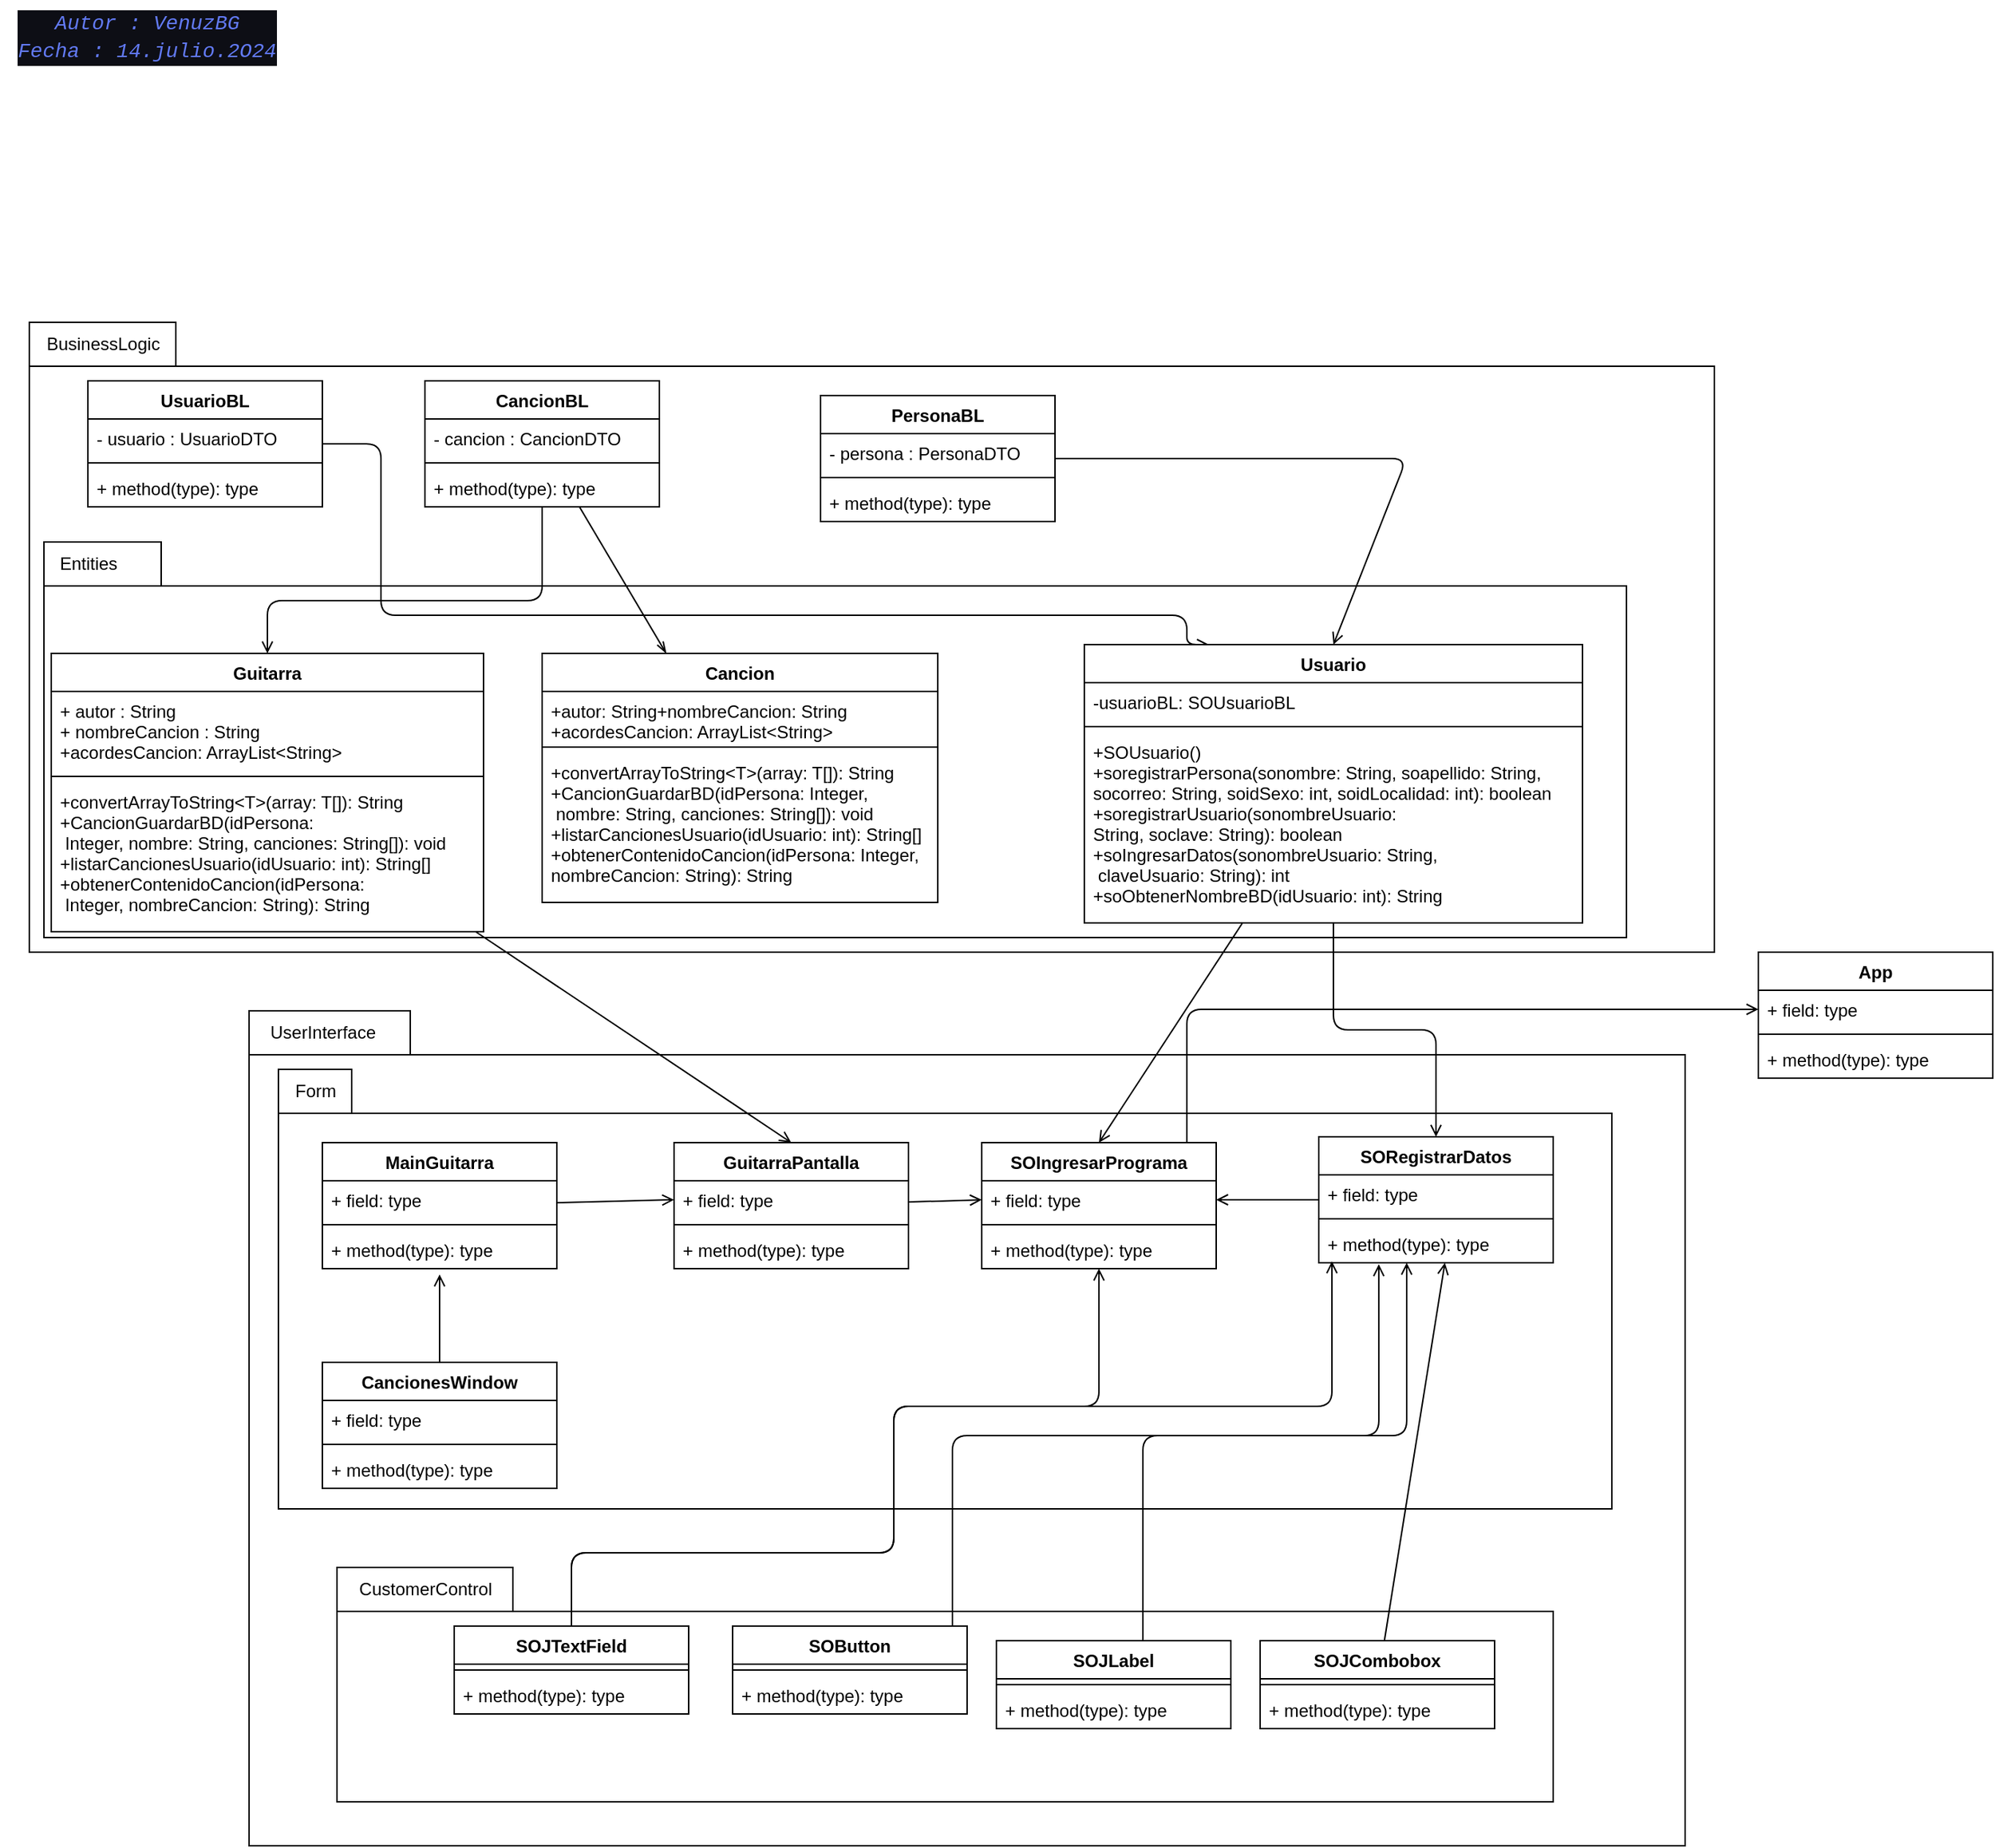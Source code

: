 <mxfile>
    <diagram id="nzJRSNeg6fx5WKvBo9f4" name="Page-1">
        <mxGraphModel dx="4031" dy="1334" grid="1" gridSize="10" guides="1" tooltips="1" connect="1" arrows="1" fold="1" page="1" pageScale="1" pageWidth="850" pageHeight="1100" math="0" shadow="0">
            <root>
                <mxCell id="0"/>
                <mxCell id="1" parent="0"/>
                <mxCell id="249" value="" style="shape=folder;fontStyle=1;tabWidth=110;tabHeight=30;tabPosition=left;html=1;boundedLbl=1;" parent="1" vertex="1">
                    <mxGeometry x="-850" y="990" width="980" height="570" as="geometry"/>
                </mxCell>
                <mxCell id="247" value="" style="shape=folder;fontStyle=1;tabWidth=120;tabHeight=30;tabPosition=left;html=1;boundedLbl=1;" parent="1" vertex="1">
                    <mxGeometry x="-790" y="1370" width="830" height="160" as="geometry"/>
                </mxCell>
                <mxCell id="244" value="" style="shape=folder;fontStyle=1;spacingTop=10;tabWidth=50;tabHeight=30;tabPosition=left;html=1;" parent="1" vertex="1">
                    <mxGeometry x="-830" y="1030" width="910" height="300" as="geometry"/>
                </mxCell>
                <mxCell id="181" value="" style="shape=folder;fontStyle=1;tabWidth=100;tabHeight=30;tabPosition=left;html=1;boundedLbl=1;" parent="1" vertex="1">
                    <mxGeometry x="-1000" y="520" width="1150" height="430" as="geometry"/>
                </mxCell>
                <mxCell id="179" value="" style="shape=folder;fontStyle=1;tabWidth=80;tabHeight=30;tabPosition=left;html=1;boundedLbl=1;" parent="1" vertex="1">
                    <mxGeometry x="-990" y="670" width="1080" height="270" as="geometry"/>
                </mxCell>
                <mxCell id="178" style="edgeStyle=orthogonalEdgeStyle;html=1;entryX=0.25;entryY=0;entryDx=0;entryDy=0;endArrow=open;endFill=0;" parent="1" source="147" target="162" edge="1">
                    <mxGeometry relative="1" as="geometry">
                        <Array as="points">
                            <mxPoint x="-760" y="603"/>
                            <mxPoint x="-760" y="720"/>
                            <mxPoint x="-210" y="720"/>
                        </Array>
                    </mxGeometry>
                </mxCell>
                <mxCell id="147" value="UsuarioBL" style="swimlane;fontStyle=1;align=center;verticalAlign=top;childLayout=stackLayout;horizontal=1;startSize=26;horizontalStack=0;resizeParent=1;resizeParentMax=0;resizeLast=0;collapsible=1;marginBottom=0;" parent="1" vertex="1">
                    <mxGeometry x="-960" y="560" width="160" height="86" as="geometry"/>
                </mxCell>
                <mxCell id="148" value="- usuario : UsuarioDTO" style="text;strokeColor=none;fillColor=none;align=left;verticalAlign=top;spacingLeft=4;spacingRight=4;overflow=hidden;rotatable=0;points=[[0,0.5],[1,0.5]];portConstraint=eastwest;" parent="147" vertex="1">
                    <mxGeometry y="26" width="160" height="26" as="geometry"/>
                </mxCell>
                <mxCell id="149" value="" style="line;strokeWidth=1;fillColor=none;align=left;verticalAlign=middle;spacingTop=-1;spacingLeft=3;spacingRight=3;rotatable=0;labelPosition=right;points=[];portConstraint=eastwest;strokeColor=inherit;" parent="147" vertex="1">
                    <mxGeometry y="52" width="160" height="8" as="geometry"/>
                </mxCell>
                <mxCell id="150" value="+ method(type): type" style="text;strokeColor=none;fillColor=none;align=left;verticalAlign=top;spacingLeft=4;spacingRight=4;overflow=hidden;rotatable=0;points=[[0,0.5],[1,0.5]];portConstraint=eastwest;" parent="147" vertex="1">
                    <mxGeometry y="60" width="160" height="26" as="geometry"/>
                </mxCell>
                <mxCell id="175" style="edgeStyle=none;html=1;endArrow=openThin;endFill=0;" parent="1" source="151" target="170" edge="1">
                    <mxGeometry relative="1" as="geometry"/>
                </mxCell>
                <mxCell id="177" style="edgeStyle=orthogonalEdgeStyle;html=1;entryX=0.5;entryY=0;entryDx=0;entryDy=0;endArrow=open;endFill=0;" parent="1" source="151" target="166" edge="1">
                    <mxGeometry relative="1" as="geometry">
                        <Array as="points">
                            <mxPoint x="-650" y="710"/>
                            <mxPoint x="-837" y="710"/>
                        </Array>
                    </mxGeometry>
                </mxCell>
                <mxCell id="151" value="CancionBL" style="swimlane;fontStyle=1;align=center;verticalAlign=top;childLayout=stackLayout;horizontal=1;startSize=26;horizontalStack=0;resizeParent=1;resizeParentMax=0;resizeLast=0;collapsible=1;marginBottom=0;" parent="1" vertex="1">
                    <mxGeometry x="-730" y="560" width="160" height="86" as="geometry"/>
                </mxCell>
                <mxCell id="152" value="- cancion : CancionDTO" style="text;strokeColor=none;fillColor=none;align=left;verticalAlign=top;spacingLeft=4;spacingRight=4;overflow=hidden;rotatable=0;points=[[0,0.5],[1,0.5]];portConstraint=eastwest;" parent="151" vertex="1">
                    <mxGeometry y="26" width="160" height="26" as="geometry"/>
                </mxCell>
                <mxCell id="153" value="" style="line;strokeWidth=1;fillColor=none;align=left;verticalAlign=middle;spacingTop=-1;spacingLeft=3;spacingRight=3;rotatable=0;labelPosition=right;points=[];portConstraint=eastwest;strokeColor=inherit;" parent="151" vertex="1">
                    <mxGeometry y="52" width="160" height="8" as="geometry"/>
                </mxCell>
                <mxCell id="154" value="+ method(type): type" style="text;strokeColor=none;fillColor=none;align=left;verticalAlign=top;spacingLeft=4;spacingRight=4;overflow=hidden;rotatable=0;points=[[0,0.5],[1,0.5]];portConstraint=eastwest;" parent="151" vertex="1">
                    <mxGeometry y="60" width="160" height="26" as="geometry"/>
                </mxCell>
                <mxCell id="176" style="edgeStyle=none;html=1;entryX=0.5;entryY=0;entryDx=0;entryDy=0;endArrow=open;endFill=0;" parent="1" source="155" target="162" edge="1">
                    <mxGeometry relative="1" as="geometry">
                        <Array as="points">
                            <mxPoint x="-60" y="613"/>
                        </Array>
                    </mxGeometry>
                </mxCell>
                <mxCell id="155" value="PersonaBL" style="swimlane;fontStyle=1;align=center;verticalAlign=top;childLayout=stackLayout;horizontal=1;startSize=26;horizontalStack=0;resizeParent=1;resizeParentMax=0;resizeLast=0;collapsible=1;marginBottom=0;" parent="1" vertex="1">
                    <mxGeometry x="-460" y="570" width="160" height="86" as="geometry"/>
                </mxCell>
                <mxCell id="156" value="- persona : PersonaDTO" style="text;strokeColor=none;fillColor=none;align=left;verticalAlign=top;spacingLeft=4;spacingRight=4;overflow=hidden;rotatable=0;points=[[0,0.5],[1,0.5]];portConstraint=eastwest;" parent="155" vertex="1">
                    <mxGeometry y="26" width="160" height="26" as="geometry"/>
                </mxCell>
                <mxCell id="157" value="" style="line;strokeWidth=1;fillColor=none;align=left;verticalAlign=middle;spacingTop=-1;spacingLeft=3;spacingRight=3;rotatable=0;labelPosition=right;points=[];portConstraint=eastwest;strokeColor=inherit;" parent="155" vertex="1">
                    <mxGeometry y="52" width="160" height="8" as="geometry"/>
                </mxCell>
                <mxCell id="158" value="+ method(type): type" style="text;strokeColor=none;fillColor=none;align=left;verticalAlign=top;spacingLeft=4;spacingRight=4;overflow=hidden;rotatable=0;points=[[0,0.5],[1,0.5]];portConstraint=eastwest;" parent="155" vertex="1">
                    <mxGeometry y="60" width="160" height="26" as="geometry"/>
                </mxCell>
                <mxCell id="201" style="html=1;entryX=0.5;entryY=0;entryDx=0;entryDy=0;endArrow=open;endFill=0;" parent="1" source="162" target="197" edge="1">
                    <mxGeometry relative="1" as="geometry"/>
                </mxCell>
                <mxCell id="230" style="edgeStyle=orthogonalEdgeStyle;html=1;entryX=0.5;entryY=0;entryDx=0;entryDy=0;endArrow=open;endFill=0;" parent="1" source="162" target="225" edge="1">
                    <mxGeometry relative="1" as="geometry"/>
                </mxCell>
                <mxCell id="162" value="Usuario" style="swimlane;fontStyle=1;align=center;verticalAlign=top;childLayout=stackLayout;horizontal=1;startSize=26;horizontalStack=0;resizeParent=1;resizeParentMax=0;resizeLast=0;collapsible=1;marginBottom=0;" parent="1" vertex="1">
                    <mxGeometry x="-280" y="740" width="340" height="190" as="geometry"/>
                </mxCell>
                <mxCell id="163" value="-usuarioBL: SOUsuarioBL" style="text;strokeColor=none;fillColor=none;align=left;verticalAlign=top;spacingLeft=4;spacingRight=4;overflow=hidden;rotatable=0;points=[[0,0.5],[1,0.5]];portConstraint=eastwest;" parent="162" vertex="1">
                    <mxGeometry y="26" width="340" height="26" as="geometry"/>
                </mxCell>
                <mxCell id="164" value="" style="line;strokeWidth=1;fillColor=none;align=left;verticalAlign=middle;spacingTop=-1;spacingLeft=3;spacingRight=3;rotatable=0;labelPosition=right;points=[];portConstraint=eastwest;strokeColor=inherit;" parent="162" vertex="1">
                    <mxGeometry y="52" width="340" height="8" as="geometry"/>
                </mxCell>
                <mxCell id="165" value="+SOUsuario()&#10;+soregistrarPersona(sonombre: String, soapellido: String, &#10;socorreo: String, soidSexo: int, soidLocalidad: int): boolean&#10;+soregistrarUsuario(sonombreUsuario: &#10;String, soclave: String): boolean&#10;+soIngresarDatos(sonombreUsuario: String,&#10; claveUsuario: String): int&#10;+soObtenerNombreBD(idUsuario: int): String" style="text;strokeColor=none;fillColor=none;align=left;verticalAlign=top;spacingLeft=4;spacingRight=4;overflow=hidden;rotatable=0;points=[[0,0.5],[1,0.5]];portConstraint=eastwest;" parent="162" vertex="1">
                    <mxGeometry y="60" width="340" height="130" as="geometry"/>
                </mxCell>
                <mxCell id="203" style="edgeStyle=none;html=1;entryX=0.5;entryY=0;entryDx=0;entryDy=0;endArrow=open;endFill=0;" parent="1" source="166" target="189" edge="1">
                    <mxGeometry relative="1" as="geometry"/>
                </mxCell>
                <mxCell id="166" value="Guitarra" style="swimlane;fontStyle=1;align=center;verticalAlign=top;childLayout=stackLayout;horizontal=1;startSize=26;horizontalStack=0;resizeParent=1;resizeParentMax=0;resizeLast=0;collapsible=1;marginBottom=0;" parent="1" vertex="1">
                    <mxGeometry x="-985" y="746" width="295" height="190" as="geometry"/>
                </mxCell>
                <mxCell id="167" value="+ autor : String&#10;+ nombreCancion : String&#10;+acordesCancion: ArrayList&lt;String&gt; " style="text;strokeColor=none;fillColor=none;align=left;verticalAlign=top;spacingLeft=4;spacingRight=4;overflow=hidden;rotatable=0;points=[[0,0.5],[1,0.5]];portConstraint=eastwest;" parent="166" vertex="1">
                    <mxGeometry y="26" width="295" height="54" as="geometry"/>
                </mxCell>
                <mxCell id="168" value="" style="line;strokeWidth=1;fillColor=none;align=left;verticalAlign=middle;spacingTop=-1;spacingLeft=3;spacingRight=3;rotatable=0;labelPosition=right;points=[];portConstraint=eastwest;strokeColor=inherit;" parent="166" vertex="1">
                    <mxGeometry y="80" width="295" height="8" as="geometry"/>
                </mxCell>
                <mxCell id="169" value="+convertArrayToString&lt;T&gt;(array: T[]): String&#10;+CancionGuardarBD(idPersona:&#10; Integer, nombre: String, canciones: String[]): void&#10;+listarCancionesUsuario(idUsuario: int): String[]&#10;+obtenerContenidoCancion(idPersona:&#10; Integer, nombreCancion: String): String" style="text;strokeColor=none;fillColor=none;align=left;verticalAlign=top;spacingLeft=4;spacingRight=4;overflow=hidden;rotatable=0;points=[[0,0.5],[1,0.5]];portConstraint=eastwest;" parent="166" vertex="1">
                    <mxGeometry y="88" width="295" height="102" as="geometry"/>
                </mxCell>
                <mxCell id="170" value="Cancion" style="swimlane;fontStyle=1;align=center;verticalAlign=top;childLayout=stackLayout;horizontal=1;startSize=26;horizontalStack=0;resizeParent=1;resizeParentMax=0;resizeLast=0;collapsible=1;marginBottom=0;" parent="1" vertex="1">
                    <mxGeometry x="-650" y="746" width="270" height="170" as="geometry"/>
                </mxCell>
                <mxCell id="171" value="+autor: String+nombreCancion: String&#10;+acordesCancion: ArrayList&lt;String&gt;" style="text;strokeColor=none;fillColor=none;align=left;verticalAlign=top;spacingLeft=4;spacingRight=4;overflow=hidden;rotatable=0;points=[[0,0.5],[1,0.5]];portConstraint=eastwest;" parent="170" vertex="1">
                    <mxGeometry y="26" width="270" height="34" as="geometry"/>
                </mxCell>
                <mxCell id="172" value="" style="line;strokeWidth=1;fillColor=none;align=left;verticalAlign=middle;spacingTop=-1;spacingLeft=3;spacingRight=3;rotatable=0;labelPosition=right;points=[];portConstraint=eastwest;strokeColor=inherit;" parent="170" vertex="1">
                    <mxGeometry y="60" width="270" height="8" as="geometry"/>
                </mxCell>
                <mxCell id="173" value="+convertArrayToString&lt;T&gt;(array: T[]): String&#10;+CancionGuardarBD(idPersona: Integer,&#10; nombre: String, canciones: String[]): void&#10;+listarCancionesUsuario(idUsuario: int): String[]&#10;+obtenerContenidoCancion(idPersona: Integer, &#10;nombreCancion: String): String" style="text;strokeColor=none;fillColor=none;align=left;verticalAlign=top;spacingLeft=4;spacingRight=4;overflow=hidden;rotatable=0;points=[[0,0.5],[1,0.5]];portConstraint=eastwest;" parent="170" vertex="1">
                    <mxGeometry y="68" width="270" height="102" as="geometry"/>
                </mxCell>
                <mxCell id="180" value="Entities" style="text;html=1;align=center;verticalAlign=middle;resizable=0;points=[];autosize=1;strokeColor=none;fillColor=none;" parent="1" vertex="1">
                    <mxGeometry x="-990" y="670" width="60" height="30" as="geometry"/>
                </mxCell>
                <mxCell id="184" value="BusinessLogic" style="text;html=1;align=center;verticalAlign=middle;resizable=0;points=[];autosize=1;strokeColor=none;fillColor=none;" parent="1" vertex="1">
                    <mxGeometry x="-1000" y="520" width="100" height="30" as="geometry"/>
                </mxCell>
                <mxCell id="208" style="edgeStyle=none;html=1;entryX=0;entryY=0.5;entryDx=0;entryDy=0;endArrow=open;endFill=0;" parent="1" source="185" target="190" edge="1">
                    <mxGeometry relative="1" as="geometry"/>
                </mxCell>
                <mxCell id="185" value="MainGuitarra" style="swimlane;fontStyle=1;align=center;verticalAlign=top;childLayout=stackLayout;horizontal=1;startSize=26;horizontalStack=0;resizeParent=1;resizeParentMax=0;resizeLast=0;collapsible=1;marginBottom=0;" parent="1" vertex="1">
                    <mxGeometry x="-800" y="1080" width="160" height="86" as="geometry"/>
                </mxCell>
                <mxCell id="186" value="+ field: type" style="text;strokeColor=none;fillColor=none;align=left;verticalAlign=top;spacingLeft=4;spacingRight=4;overflow=hidden;rotatable=0;points=[[0,0.5],[1,0.5]];portConstraint=eastwest;" parent="185" vertex="1">
                    <mxGeometry y="26" width="160" height="26" as="geometry"/>
                </mxCell>
                <mxCell id="187" value="" style="line;strokeWidth=1;fillColor=none;align=left;verticalAlign=middle;spacingTop=-1;spacingLeft=3;spacingRight=3;rotatable=0;labelPosition=right;points=[];portConstraint=eastwest;strokeColor=inherit;" parent="185" vertex="1">
                    <mxGeometry y="52" width="160" height="8" as="geometry"/>
                </mxCell>
                <mxCell id="188" value="+ method(type): type" style="text;strokeColor=none;fillColor=none;align=left;verticalAlign=top;spacingLeft=4;spacingRight=4;overflow=hidden;rotatable=0;points=[[0,0.5],[1,0.5]];portConstraint=eastwest;" parent="185" vertex="1">
                    <mxGeometry y="60" width="160" height="26" as="geometry"/>
                </mxCell>
                <mxCell id="210" style="edgeStyle=none;html=1;entryX=0;entryY=0.5;entryDx=0;entryDy=0;endArrow=open;endFill=0;" parent="1" source="189" target="198" edge="1">
                    <mxGeometry relative="1" as="geometry"/>
                </mxCell>
                <mxCell id="189" value="GuitarraPantalla" style="swimlane;fontStyle=1;align=center;verticalAlign=top;childLayout=stackLayout;horizontal=1;startSize=26;horizontalStack=0;resizeParent=1;resizeParentMax=0;resizeLast=0;collapsible=1;marginBottom=0;" parent="1" vertex="1">
                    <mxGeometry x="-560" y="1080" width="160" height="86" as="geometry"/>
                </mxCell>
                <mxCell id="190" value="+ field: type" style="text;strokeColor=none;fillColor=none;align=left;verticalAlign=top;spacingLeft=4;spacingRight=4;overflow=hidden;rotatable=0;points=[[0,0.5],[1,0.5]];portConstraint=eastwest;" parent="189" vertex="1">
                    <mxGeometry y="26" width="160" height="26" as="geometry"/>
                </mxCell>
                <mxCell id="191" value="" style="line;strokeWidth=1;fillColor=none;align=left;verticalAlign=middle;spacingTop=-1;spacingLeft=3;spacingRight=3;rotatable=0;labelPosition=right;points=[];portConstraint=eastwest;strokeColor=inherit;" parent="189" vertex="1">
                    <mxGeometry y="52" width="160" height="8" as="geometry"/>
                </mxCell>
                <mxCell id="192" value="+ method(type): type" style="text;strokeColor=none;fillColor=none;align=left;verticalAlign=top;spacingLeft=4;spacingRight=4;overflow=hidden;rotatable=0;points=[[0,0.5],[1,0.5]];portConstraint=eastwest;" parent="189" vertex="1">
                    <mxGeometry y="60" width="160" height="26" as="geometry"/>
                </mxCell>
                <mxCell id="209" style="edgeStyle=none;html=1;entryX=0.5;entryY=1.154;entryDx=0;entryDy=0;entryPerimeter=0;endArrow=open;endFill=0;" parent="1" source="193" target="188" edge="1">
                    <mxGeometry relative="1" as="geometry"/>
                </mxCell>
                <mxCell id="193" value="CancionesWindow" style="swimlane;fontStyle=1;align=center;verticalAlign=top;childLayout=stackLayout;horizontal=1;startSize=26;horizontalStack=0;resizeParent=1;resizeParentMax=0;resizeLast=0;collapsible=1;marginBottom=0;" parent="1" vertex="1">
                    <mxGeometry x="-800" y="1230" width="160" height="86" as="geometry"/>
                </mxCell>
                <mxCell id="194" value="+ field: type" style="text;strokeColor=none;fillColor=none;align=left;verticalAlign=top;spacingLeft=4;spacingRight=4;overflow=hidden;rotatable=0;points=[[0,0.5],[1,0.5]];portConstraint=eastwest;" parent="193" vertex="1">
                    <mxGeometry y="26" width="160" height="26" as="geometry"/>
                </mxCell>
                <mxCell id="195" value="" style="line;strokeWidth=1;fillColor=none;align=left;verticalAlign=middle;spacingTop=-1;spacingLeft=3;spacingRight=3;rotatable=0;labelPosition=right;points=[];portConstraint=eastwest;strokeColor=inherit;" parent="193" vertex="1">
                    <mxGeometry y="52" width="160" height="8" as="geometry"/>
                </mxCell>
                <mxCell id="196" value="+ method(type): type" style="text;strokeColor=none;fillColor=none;align=left;verticalAlign=top;spacingLeft=4;spacingRight=4;overflow=hidden;rotatable=0;points=[[0,0.5],[1,0.5]];portConstraint=eastwest;" parent="193" vertex="1">
                    <mxGeometry y="60" width="160" height="26" as="geometry"/>
                </mxCell>
                <mxCell id="256" style="edgeStyle=orthogonalEdgeStyle;html=1;entryX=0;entryY=0.5;entryDx=0;entryDy=0;endArrow=open;endFill=0;" parent="1" source="197" target="252" edge="1">
                    <mxGeometry relative="1" as="geometry">
                        <Array as="points">
                            <mxPoint x="-210" y="989"/>
                        </Array>
                    </mxGeometry>
                </mxCell>
                <mxCell id="197" value="SOIngresarPrograma" style="swimlane;fontStyle=1;align=center;verticalAlign=top;childLayout=stackLayout;horizontal=1;startSize=26;horizontalStack=0;resizeParent=1;resizeParentMax=0;resizeLast=0;collapsible=1;marginBottom=0;" parent="1" vertex="1">
                    <mxGeometry x="-350" y="1080" width="160" height="86" as="geometry"/>
                </mxCell>
                <mxCell id="198" value="+ field: type" style="text;strokeColor=none;fillColor=none;align=left;verticalAlign=top;spacingLeft=4;spacingRight=4;overflow=hidden;rotatable=0;points=[[0,0.5],[1,0.5]];portConstraint=eastwest;" parent="197" vertex="1">
                    <mxGeometry y="26" width="160" height="26" as="geometry"/>
                </mxCell>
                <mxCell id="199" value="" style="line;strokeWidth=1;fillColor=none;align=left;verticalAlign=middle;spacingTop=-1;spacingLeft=3;spacingRight=3;rotatable=0;labelPosition=right;points=[];portConstraint=eastwest;strokeColor=inherit;" parent="197" vertex="1">
                    <mxGeometry y="52" width="160" height="8" as="geometry"/>
                </mxCell>
                <mxCell id="200" value="+ method(type): type" style="text;strokeColor=none;fillColor=none;align=left;verticalAlign=top;spacingLeft=4;spacingRight=4;overflow=hidden;rotatable=0;points=[[0,0.5],[1,0.5]];portConstraint=eastwest;" parent="197" vertex="1">
                    <mxGeometry y="60" width="160" height="26" as="geometry"/>
                </mxCell>
                <mxCell id="243" style="edgeStyle=orthogonalEdgeStyle;html=1;entryX=0.256;entryY=1.038;entryDx=0;entryDy=0;entryPerimeter=0;endArrow=open;endFill=0;" parent="1" source="213" target="228" edge="1">
                    <mxGeometry relative="1" as="geometry">
                        <Array as="points">
                            <mxPoint x="-370" y="1280"/>
                            <mxPoint x="-79" y="1280"/>
                        </Array>
                    </mxGeometry>
                </mxCell>
                <mxCell id="213" value="SOButton" style="swimlane;fontStyle=1;align=center;verticalAlign=top;childLayout=stackLayout;horizontal=1;startSize=26;horizontalStack=0;resizeParent=1;resizeParentMax=0;resizeLast=0;collapsible=1;marginBottom=0;" parent="1" vertex="1">
                    <mxGeometry x="-520" y="1410" width="160" height="60" as="geometry"/>
                </mxCell>
                <mxCell id="215" value="" style="line;strokeWidth=1;fillColor=none;align=left;verticalAlign=middle;spacingTop=-1;spacingLeft=3;spacingRight=3;rotatable=0;labelPosition=right;points=[];portConstraint=eastwest;strokeColor=inherit;" parent="213" vertex="1">
                    <mxGeometry y="26" width="160" height="8" as="geometry"/>
                </mxCell>
                <mxCell id="216" value="+ method(type): type" style="text;strokeColor=none;fillColor=none;align=left;verticalAlign=top;spacingLeft=4;spacingRight=4;overflow=hidden;rotatable=0;points=[[0,0.5],[1,0.5]];portConstraint=eastwest;" parent="213" vertex="1">
                    <mxGeometry y="34" width="160" height="26" as="geometry"/>
                </mxCell>
                <mxCell id="238" style="html=1;entryX=0.538;entryY=1;entryDx=0;entryDy=0;entryPerimeter=0;endArrow=open;endFill=0;" parent="1" source="217" target="228" edge="1">
                    <mxGeometry relative="1" as="geometry"/>
                </mxCell>
                <mxCell id="217" value="SOJCombobox" style="swimlane;fontStyle=1;align=center;verticalAlign=top;childLayout=stackLayout;horizontal=1;startSize=26;horizontalStack=0;resizeParent=1;resizeParentMax=0;resizeLast=0;collapsible=1;marginBottom=0;" parent="1" vertex="1">
                    <mxGeometry x="-160" y="1420" width="160" height="60" as="geometry"/>
                </mxCell>
                <mxCell id="219" value="" style="line;strokeWidth=1;fillColor=none;align=left;verticalAlign=middle;spacingTop=-1;spacingLeft=3;spacingRight=3;rotatable=0;labelPosition=right;points=[];portConstraint=eastwest;strokeColor=inherit;" parent="217" vertex="1">
                    <mxGeometry y="26" width="160" height="8" as="geometry"/>
                </mxCell>
                <mxCell id="220" value="+ method(type): type" style="text;strokeColor=none;fillColor=none;align=left;verticalAlign=top;spacingLeft=4;spacingRight=4;overflow=hidden;rotatable=0;points=[[0,0.5],[1,0.5]];portConstraint=eastwest;" parent="217" vertex="1">
                    <mxGeometry y="34" width="160" height="26" as="geometry"/>
                </mxCell>
                <mxCell id="241" style="edgeStyle=orthogonalEdgeStyle;html=1;entryX=0.375;entryY=1;entryDx=0;entryDy=0;entryPerimeter=0;endArrow=open;endFill=0;" parent="1" source="221" target="228" edge="1">
                    <mxGeometry relative="1" as="geometry">
                        <Array as="points">
                            <mxPoint x="-240" y="1280"/>
                            <mxPoint x="-60" y="1280"/>
                        </Array>
                    </mxGeometry>
                </mxCell>
                <mxCell id="221" value="SOJLabel" style="swimlane;fontStyle=1;align=center;verticalAlign=top;childLayout=stackLayout;horizontal=1;startSize=26;horizontalStack=0;resizeParent=1;resizeParentMax=0;resizeLast=0;collapsible=1;marginBottom=0;" parent="1" vertex="1">
                    <mxGeometry x="-340" y="1420" width="160" height="60" as="geometry"/>
                </mxCell>
                <mxCell id="223" value="" style="line;strokeWidth=1;fillColor=none;align=left;verticalAlign=middle;spacingTop=-1;spacingLeft=3;spacingRight=3;rotatable=0;labelPosition=right;points=[];portConstraint=eastwest;strokeColor=inherit;" parent="221" vertex="1">
                    <mxGeometry y="26" width="160" height="8" as="geometry"/>
                </mxCell>
                <mxCell id="224" value="+ method(type): type" style="text;strokeColor=none;fillColor=none;align=left;verticalAlign=top;spacingLeft=4;spacingRight=4;overflow=hidden;rotatable=0;points=[[0,0.5],[1,0.5]];portConstraint=eastwest;" parent="221" vertex="1">
                    <mxGeometry y="34" width="160" height="26" as="geometry"/>
                </mxCell>
                <mxCell id="229" style="edgeStyle=none;html=1;endArrow=open;endFill=0;" parent="1" source="225" target="198" edge="1">
                    <mxGeometry relative="1" as="geometry"/>
                </mxCell>
                <mxCell id="225" value="SORegistrarDatos" style="swimlane;fontStyle=1;align=center;verticalAlign=top;childLayout=stackLayout;horizontal=1;startSize=26;horizontalStack=0;resizeParent=1;resizeParentMax=0;resizeLast=0;collapsible=1;marginBottom=0;" parent="1" vertex="1">
                    <mxGeometry x="-120" y="1076" width="160" height="86" as="geometry"/>
                </mxCell>
                <mxCell id="226" value="+ field: type" style="text;strokeColor=none;fillColor=none;align=left;verticalAlign=top;spacingLeft=4;spacingRight=4;overflow=hidden;rotatable=0;points=[[0,0.5],[1,0.5]];portConstraint=eastwest;" parent="225" vertex="1">
                    <mxGeometry y="26" width="160" height="26" as="geometry"/>
                </mxCell>
                <mxCell id="227" value="" style="line;strokeWidth=1;fillColor=none;align=left;verticalAlign=middle;spacingTop=-1;spacingLeft=3;spacingRight=3;rotatable=0;labelPosition=right;points=[];portConstraint=eastwest;strokeColor=inherit;" parent="225" vertex="1">
                    <mxGeometry y="52" width="160" height="8" as="geometry"/>
                </mxCell>
                <mxCell id="228" value="+ method(type): type" style="text;strokeColor=none;fillColor=none;align=left;verticalAlign=top;spacingLeft=4;spacingRight=4;overflow=hidden;rotatable=0;points=[[0,0.5],[1,0.5]];portConstraint=eastwest;" parent="225" vertex="1">
                    <mxGeometry y="60" width="160" height="26" as="geometry"/>
                </mxCell>
                <mxCell id="240" style="edgeStyle=orthogonalEdgeStyle;html=1;entryX=0.5;entryY=1;entryDx=0;entryDy=0;entryPerimeter=0;endArrow=open;endFill=0;" parent="1" source="231" target="200" edge="1">
                    <mxGeometry relative="1" as="geometry">
                        <Array as="points">
                            <mxPoint x="-630" y="1360"/>
                            <mxPoint x="-410" y="1360"/>
                            <mxPoint x="-410" y="1260"/>
                            <mxPoint x="-270" y="1260"/>
                        </Array>
                    </mxGeometry>
                </mxCell>
                <mxCell id="242" style="edgeStyle=orthogonalEdgeStyle;html=1;entryX=0.056;entryY=0.962;entryDx=0;entryDy=0;entryPerimeter=0;endArrow=open;endFill=0;" parent="1" source="231" target="228" edge="1">
                    <mxGeometry relative="1" as="geometry">
                        <Array as="points">
                            <mxPoint x="-630" y="1360"/>
                            <mxPoint x="-410" y="1360"/>
                            <mxPoint x="-410" y="1260"/>
                            <mxPoint x="-111" y="1260"/>
                        </Array>
                    </mxGeometry>
                </mxCell>
                <mxCell id="231" value="SOJTextField" style="swimlane;fontStyle=1;align=center;verticalAlign=top;childLayout=stackLayout;horizontal=1;startSize=26;horizontalStack=0;resizeParent=1;resizeParentMax=0;resizeLast=0;collapsible=1;marginBottom=0;" parent="1" vertex="1">
                    <mxGeometry x="-710" y="1410" width="160" height="60" as="geometry"/>
                </mxCell>
                <mxCell id="233" value="" style="line;strokeWidth=1;fillColor=none;align=left;verticalAlign=middle;spacingTop=-1;spacingLeft=3;spacingRight=3;rotatable=0;labelPosition=right;points=[];portConstraint=eastwest;strokeColor=inherit;" parent="231" vertex="1">
                    <mxGeometry y="26" width="160" height="8" as="geometry"/>
                </mxCell>
                <mxCell id="234" value="+ method(type): type" style="text;strokeColor=none;fillColor=none;align=left;verticalAlign=top;spacingLeft=4;spacingRight=4;overflow=hidden;rotatable=0;points=[[0,0.5],[1,0.5]];portConstraint=eastwest;" parent="231" vertex="1">
                    <mxGeometry y="34" width="160" height="26" as="geometry"/>
                </mxCell>
                <mxCell id="246" value="Form" style="text;html=1;align=center;verticalAlign=middle;resizable=0;points=[];autosize=1;strokeColor=none;fillColor=none;" parent="1" vertex="1">
                    <mxGeometry x="-830" y="1030" width="50" height="30" as="geometry"/>
                </mxCell>
                <mxCell id="248" value="CustomerControl" style="text;html=1;align=center;verticalAlign=middle;resizable=0;points=[];autosize=1;strokeColor=none;fillColor=none;" parent="1" vertex="1">
                    <mxGeometry x="-785" y="1370" width="110" height="30" as="geometry"/>
                </mxCell>
                <mxCell id="250" value="UserInterface" style="text;html=1;align=center;verticalAlign=middle;resizable=0;points=[];autosize=1;strokeColor=none;fillColor=none;" parent="1" vertex="1">
                    <mxGeometry x="-850" y="990" width="100" height="30" as="geometry"/>
                </mxCell>
                <mxCell id="251" value="App" style="swimlane;fontStyle=1;align=center;verticalAlign=top;childLayout=stackLayout;horizontal=1;startSize=26;horizontalStack=0;resizeParent=1;resizeParentMax=0;resizeLast=0;collapsible=1;marginBottom=0;" parent="1" vertex="1">
                    <mxGeometry x="180" y="950" width="160" height="86" as="geometry"/>
                </mxCell>
                <mxCell id="252" value="+ field: type" style="text;strokeColor=none;fillColor=none;align=left;verticalAlign=top;spacingLeft=4;spacingRight=4;overflow=hidden;rotatable=0;points=[[0,0.5],[1,0.5]];portConstraint=eastwest;" parent="251" vertex="1">
                    <mxGeometry y="26" width="160" height="26" as="geometry"/>
                </mxCell>
                <mxCell id="253" value="" style="line;strokeWidth=1;fillColor=none;align=left;verticalAlign=middle;spacingTop=-1;spacingLeft=3;spacingRight=3;rotatable=0;labelPosition=right;points=[];portConstraint=eastwest;strokeColor=inherit;" parent="251" vertex="1">
                    <mxGeometry y="52" width="160" height="8" as="geometry"/>
                </mxCell>
                <mxCell id="254" value="+ method(type): type" style="text;strokeColor=none;fillColor=none;align=left;verticalAlign=top;spacingLeft=4;spacingRight=4;overflow=hidden;rotatable=0;points=[[0,0.5],[1,0.5]];portConstraint=eastwest;" parent="251" vertex="1">
                    <mxGeometry y="60" width="160" height="26" as="geometry"/>
                </mxCell>
                <mxCell id="257" value="&lt;div style=&quot;color: rgb(184, 205, 254); background-color: rgb(13, 14, 21); font-family: &amp;quot;FiraCode Nerd Font Mono&amp;quot;, Consolas, &amp;quot;Courier New&amp;quot;, monospace; font-size: 14px; line-height: 19px;&quot;&gt;&lt;div&gt;&lt;span style=&quot;color: #627af4;font-style: italic;&quot;&gt;Autor : VenuzBG&lt;/span&gt;&lt;/div&gt;&lt;div&gt;&lt;span style=&quot;color: #627af4;font-style: italic;&quot;&gt;Fecha : 14.julio.2O24&lt;/span&gt;&lt;/div&gt;&lt;/div&gt;" style="text;html=1;align=center;verticalAlign=middle;resizable=0;points=[];autosize=1;strokeColor=none;fillColor=none;" parent="1" vertex="1">
                    <mxGeometry x="-1020" y="300" width="200" height="50" as="geometry"/>
                </mxCell>
            </root>
        </mxGraphModel>
    </diagram>
</mxfile>